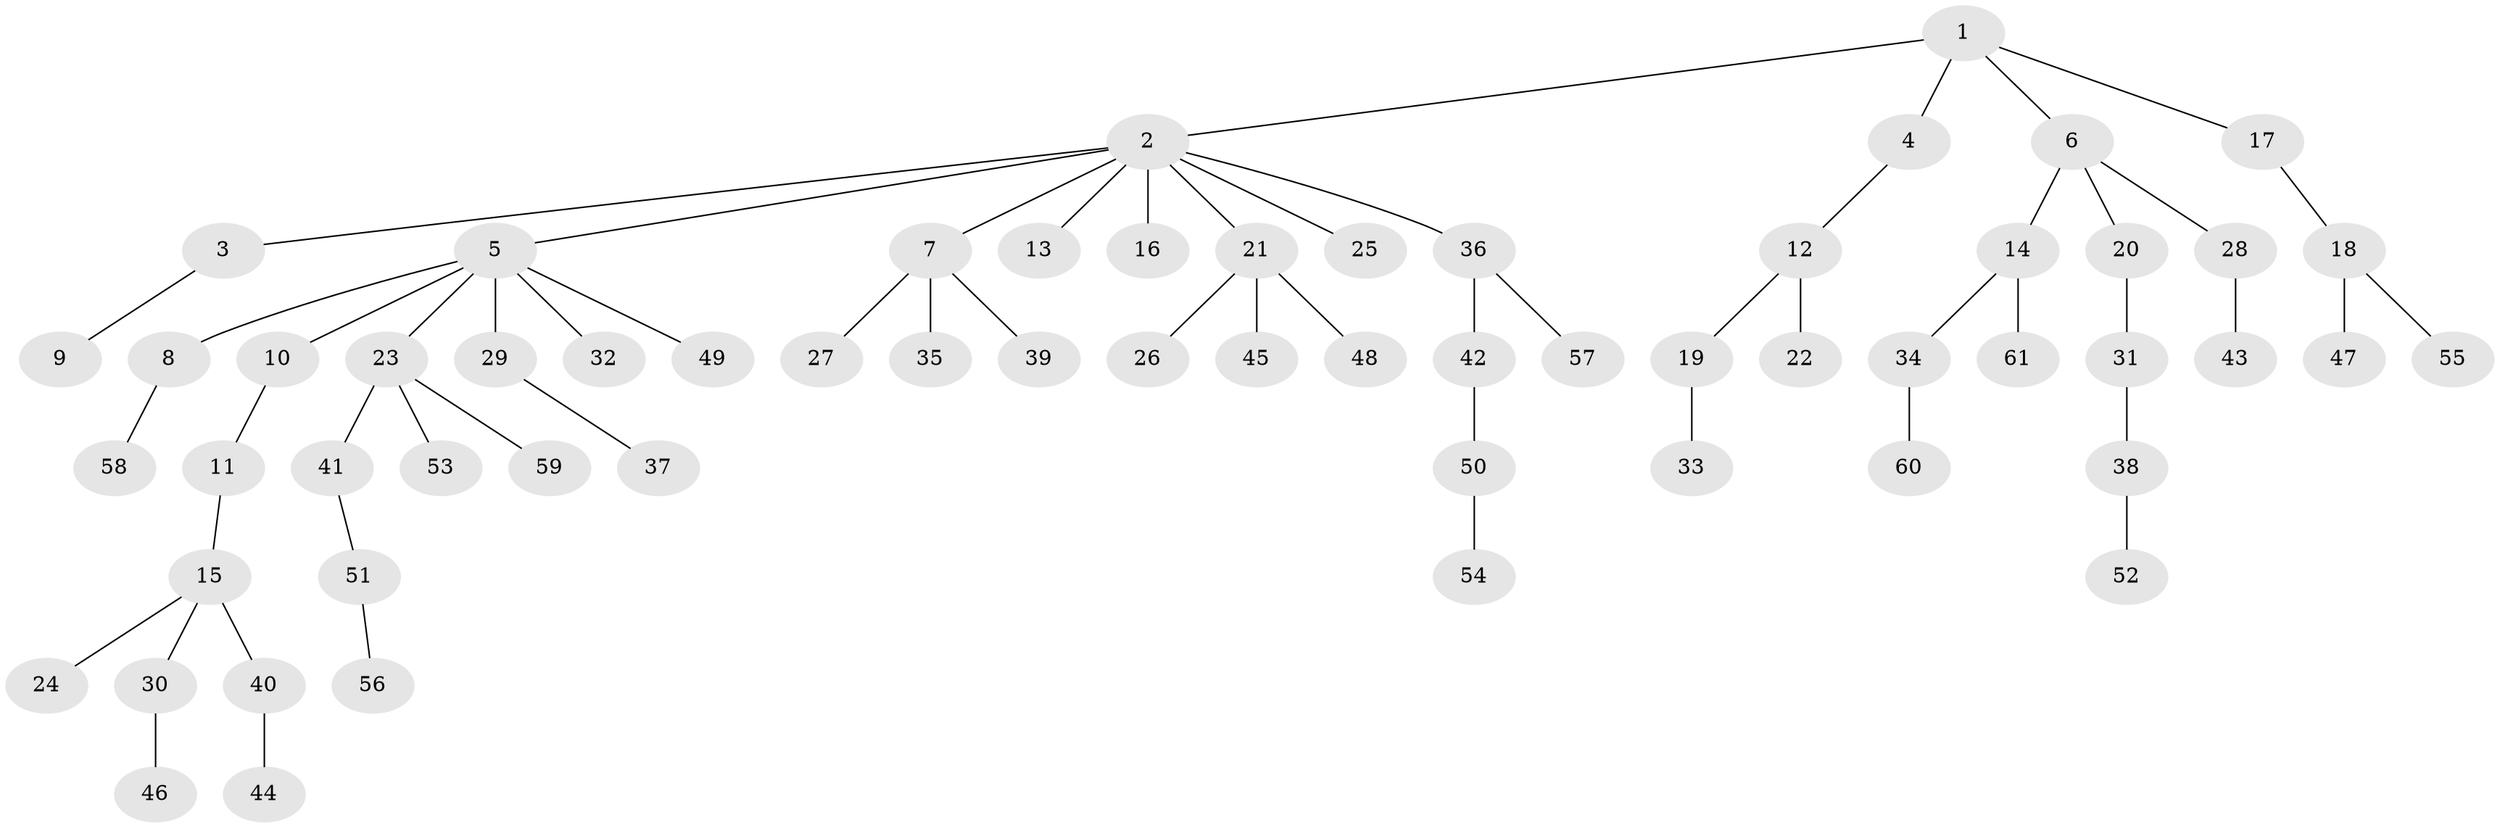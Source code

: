 // coarse degree distribution, {4: 0.09302325581395349, 8: 0.023255813953488372, 1: 0.5348837209302325, 2: 0.2558139534883721, 6: 0.023255813953488372, 3: 0.06976744186046512}
// Generated by graph-tools (version 1.1) at 2025/51/03/04/25 22:51:57]
// undirected, 61 vertices, 60 edges
graph export_dot {
  node [color=gray90,style=filled];
  1;
  2;
  3;
  4;
  5;
  6;
  7;
  8;
  9;
  10;
  11;
  12;
  13;
  14;
  15;
  16;
  17;
  18;
  19;
  20;
  21;
  22;
  23;
  24;
  25;
  26;
  27;
  28;
  29;
  30;
  31;
  32;
  33;
  34;
  35;
  36;
  37;
  38;
  39;
  40;
  41;
  42;
  43;
  44;
  45;
  46;
  47;
  48;
  49;
  50;
  51;
  52;
  53;
  54;
  55;
  56;
  57;
  58;
  59;
  60;
  61;
  1 -- 2;
  1 -- 4;
  1 -- 6;
  1 -- 17;
  2 -- 3;
  2 -- 5;
  2 -- 7;
  2 -- 13;
  2 -- 16;
  2 -- 21;
  2 -- 25;
  2 -- 36;
  3 -- 9;
  4 -- 12;
  5 -- 8;
  5 -- 10;
  5 -- 23;
  5 -- 29;
  5 -- 32;
  5 -- 49;
  6 -- 14;
  6 -- 20;
  6 -- 28;
  7 -- 27;
  7 -- 35;
  7 -- 39;
  8 -- 58;
  10 -- 11;
  11 -- 15;
  12 -- 19;
  12 -- 22;
  14 -- 34;
  14 -- 61;
  15 -- 24;
  15 -- 30;
  15 -- 40;
  17 -- 18;
  18 -- 47;
  18 -- 55;
  19 -- 33;
  20 -- 31;
  21 -- 26;
  21 -- 45;
  21 -- 48;
  23 -- 41;
  23 -- 53;
  23 -- 59;
  28 -- 43;
  29 -- 37;
  30 -- 46;
  31 -- 38;
  34 -- 60;
  36 -- 42;
  36 -- 57;
  38 -- 52;
  40 -- 44;
  41 -- 51;
  42 -- 50;
  50 -- 54;
  51 -- 56;
}
